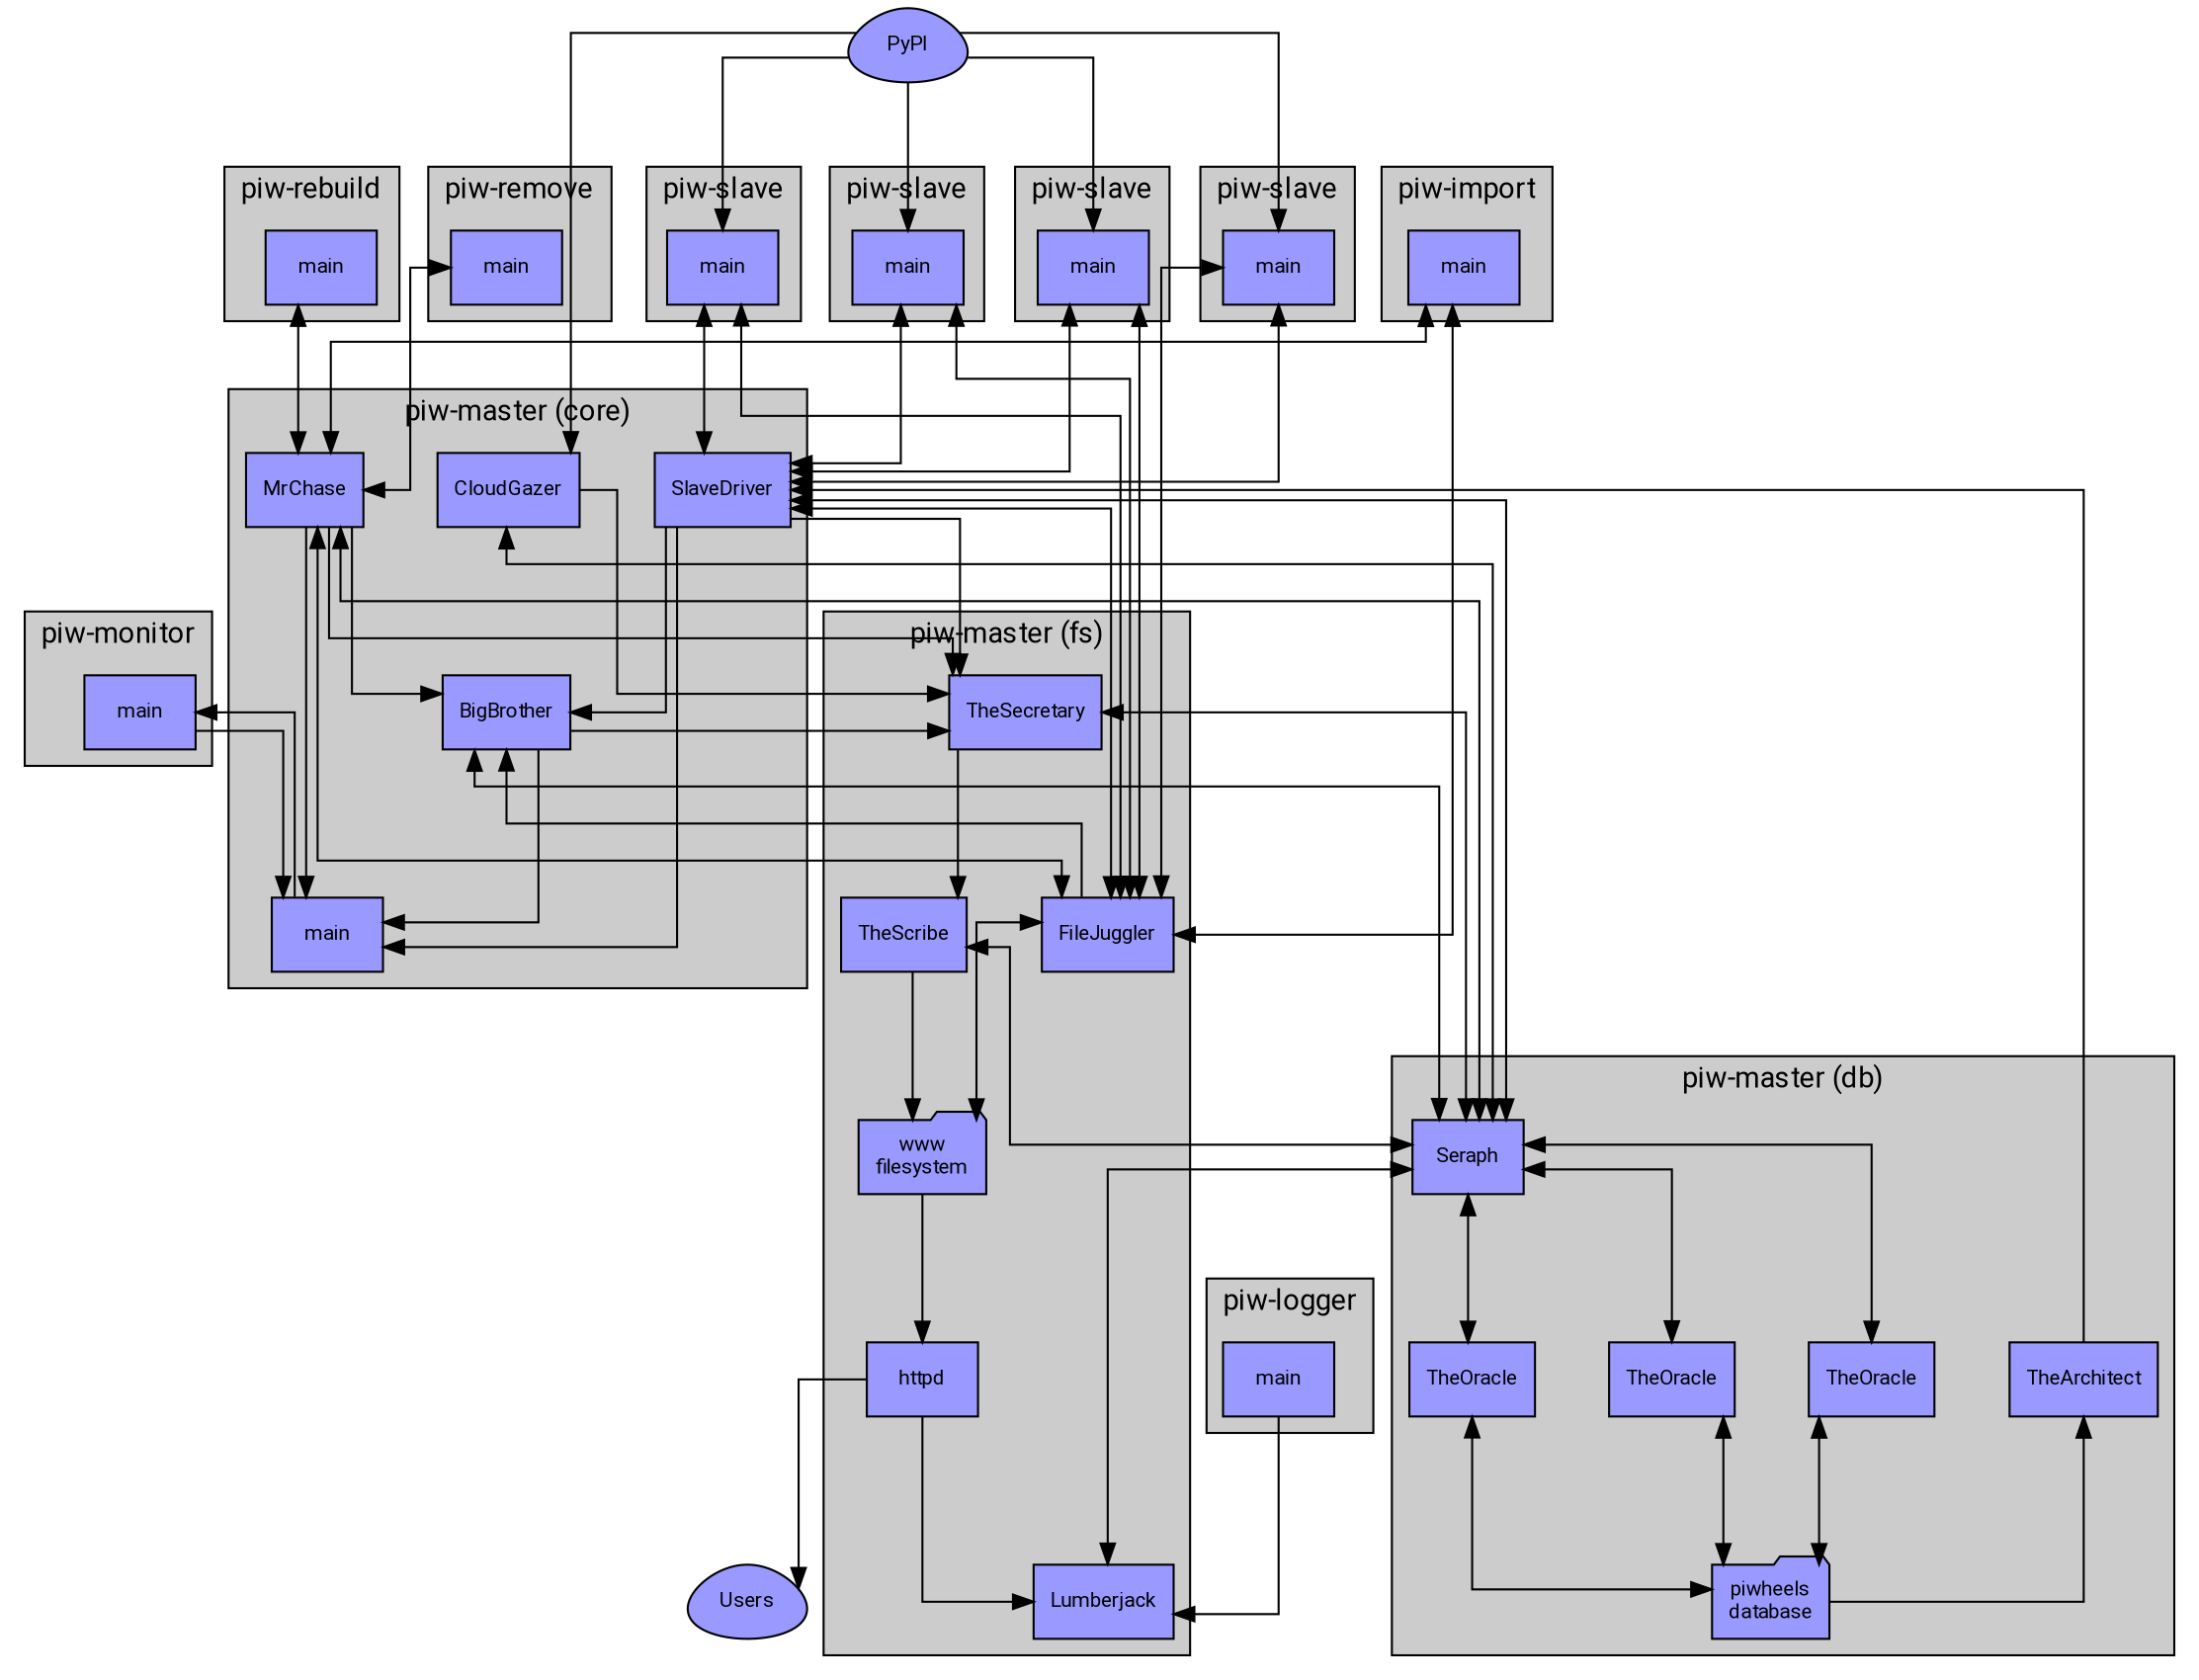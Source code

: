 digraph piwheels {
    graph [splines=ortho, nodesep=0.5, ranksep=1, style=filled, fontname=Roboto, fontsize=14, fillcolor="#cccccc"];
    node [shape=rect, fontname=Roboto, fontsize=10, style=filled, fillcolor="#9999ff", penwidth=1];
    edge [fontname=Sans, fontsize=8];

    PyPI [label="PyPI", shape=egg];
    Users [label="Users", shape=egg];

    subgraph cluster_db_server {
        graph [label="piw-master (db)"];

        TheOracle1 [label="TheOracle"];
        TheOracle2 [label="TheOracle"];
        TheOracle3 [label="TheOracle"];
        TheArchitect;
        Seraph;
        db [label="piwheels\ndatabase", shape=folder];

        Seraph->TheOracle1 [dir=both];
        Seraph->TheOracle2 [dir=both];
        Seraph->TheOracle3 [dir=both];
        TheOracle1->db [dir=both];
        TheOracle2->db [dir=both];
        TheOracle3->db [dir=both];
        TheArchitect->db [dir=back];
    }

    subgraph cluster_file_server {
        graph [label="piw-master (fs)"];

        TheSecretary;
        TheScribe;
        FileJuggler;
        Lumberjack;
        fs [label="www\nfilesystem", shape=folder];
        httpd;

        TheSecretary->TheScribe;
        TheScribe->fs;
        FileJuggler->fs [dir=both];
        fs->httpd;
        httpd->Lumberjack;
    }

    subgraph cluster_master {
        graph [label="piw-master (core)"];

        CloudGazer;
        main;
        MrChase;
        SlaveDriver;
        BigBrother;

        BigBrother->main;
        SlaveDriver->main;
        MrChase->main;
        MrChase->TheSecretary;
    }

    subgraph cluster_monitor {
        graph [label="piw-monitor"];
        monitor [label="main"];
    }

    subgraph cluster_slave1 {
        graph [label="piw-slave"];
        Slave1 [label="main"];
    }

    subgraph cluster_slave2 {
        graph [label="piw-slave"];
        Slave2 [label="main"];
    }

    subgraph cluster_slave3 {
        graph [label="piw-slave"];
        Slave3 [label="main"];
    }

    subgraph cluster_slave4 {
        graph [label="piw-slave"];
        Slave4 [label="main"];
    }

    subgraph cluster_import {
        graph [label="piw-import"];
        Importer [label="main"];
    }

    subgraph cluster_rebuild {
        graph [label="piw-rebuild"];
        Rebuild [label="main"];
    }

    subgraph cluster_remove {
        graph [label="piw-remove"];
        Remove [label="main"];
    }

    subgraph cluster_logger {
        graph [label="piw-logger"];
        Logger [label="main"];
    }


    PyPI->CloudGazer;
    PyPI->Slave1;
    PyPI->Slave2;
    PyPI->Slave3;
    PyPI->Slave4;
    Slave1->SlaveDriver [dir=both];
    Slave2->SlaveDriver [dir=both];
    Slave3->SlaveDriver [dir=both];
    Slave4->SlaveDriver [dir=both];
    Slave1->FileJuggler [dir=both];
    Slave2->FileJuggler [dir=both];
    Slave3->FileJuggler [dir=both];
    Slave4->FileJuggler [dir=both];
    Importer->MrChase [dir=both];
    Importer->FileJuggler [dir=both];
    Rebuild->MrChase [dir=both];
    Remove->MrChase [dir=both];
    Logger->Lumberjack;
    main->monitor;
    monitor->main;

    CloudGazer->Seraph [dir=both];
    CloudGazer->TheSecretary;
    BigBrother->TheSecretary;
    SlaveDriver->TheSecretary;
    SlaveDriver->BigBrother;
    FileJuggler->BigBrother;
    TheSecretary->Seraph [dir=both];
    TheScribe->Seraph [dir=both];
    BigBrother->Seraph [dir=both];
    SlaveDriver->FileJuggler [dir=both];
    SlaveDriver->Seraph [dir=both];
    TheArchitect->SlaveDriver;
    MrChase->FileJuggler [dir=both];
    MrChase->Seraph [dir=both];
    MrChase->BigBrother;
    Lumberjack->Seraph [dir=both];
    httpd->Users;
}
